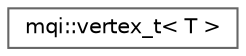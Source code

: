 digraph "Graphical Class Hierarchy"
{
 // LATEX_PDF_SIZE
  bgcolor="transparent";
  edge [fontname=Helvetica,fontsize=10,labelfontname=Helvetica,labelfontsize=10];
  node [fontname=Helvetica,fontsize=10,shape=box,height=0.2,width=0.4];
  rankdir="LR";
  Node0 [id="Node000000",label="mqi::vertex_t\< T \>",height=0.2,width=0.4,color="grey40", fillcolor="white", style="filled",URL="$structmqi_1_1vertex__t.html",tooltip="Represents the state of a particle at a specific point in space and time (a vertex)."];
}
